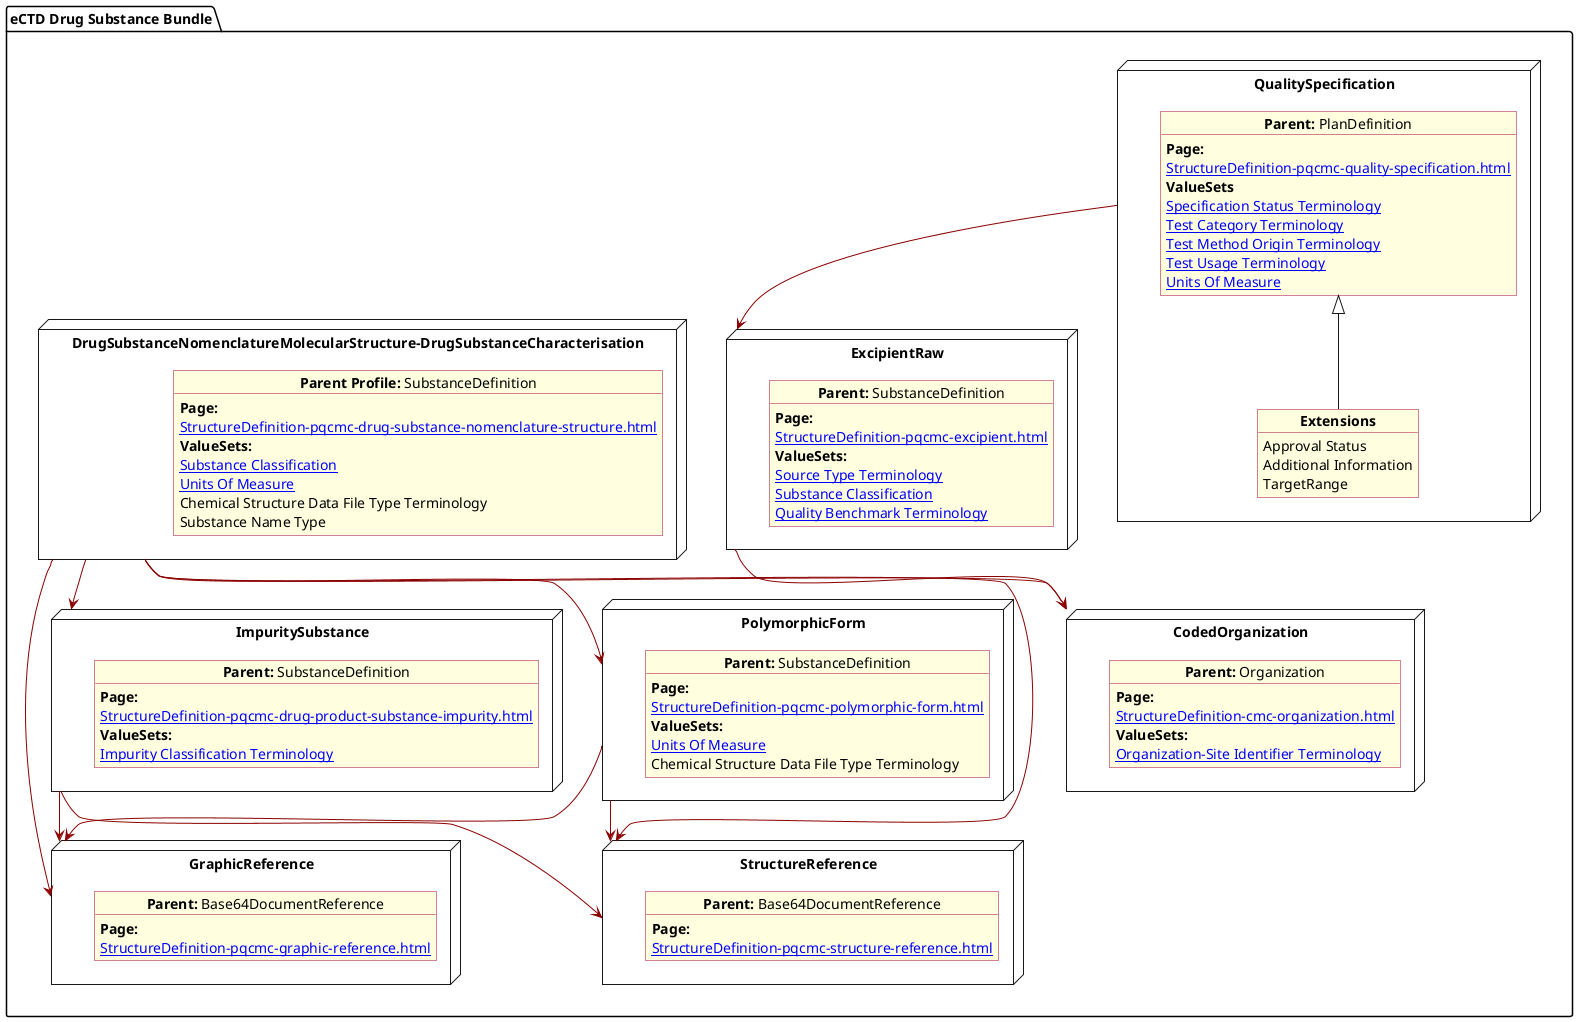 @startuml allSubstance
allowmixing
'Mixed model of use case and object
skinparam svgDimensionStyle false
skinparam ObjectBackgroundColor LightYellow
skinparam ObjectBorderColor #A80036
skinparam activityDiamondBorderColor #A80036
skinparam activityDiamondBackgroundColor lawnGreen
skinparam ClassBorderThickness 4

package "eCTD Drug Substance Bundle" as NODES {

    node "CodedOrganization" as NSO {

        object "**Parent:** Organization" as objAu {
            **Page:**
            [[StructureDefinition-cmc-organization.html]]
            **ValueSets:**
            [[ValueSet-pqcmc-org-identifier-type-terminology.html Organization-Site Identifier Terminology]]
        }
    }

    node "ExcipientRaw" as N2all1 {

        object "**Parent:** SubstanceDefinition" as objall22 {
            **Page:**
            [[StructureDefinition-pqcmc-excipient.html]]
            **ValueSets:**
            [[ValueSet-pqcmc-source-type-terminology.html Source Type Terminology]]
            [[ValueSet-substance-classification.html Substance Classification]]
            [[ValueSet-pqcmc-quality-benchmark-terminology.html Quality Benchmark Terminology]]
        }
    }
    node "QualitySpecification" as N2all {

        object "**Parent:** PlanDefinition" as objall2 {
            **Page:**
            [[StructureDefinition-pqcmc-quality-specification.html]]
            **ValueSets**
            [[ValueSet-pqcmc-specification-status-terminology.html Specification Status Terminology]]
            [[ValueSet-pqcmc-test-category-terminology.html Test Category Terminology]]
            [[ValueSet-pqcmc-test-method-origin-terminology.html Test Method Origin Terminology]]
            [[ValueSet-pqcmc-test-usage-terminology.html Test Usage Terminology]]
            [[ValueSet-pqcmc-units-of-measure.html Units Of Measure]]
        }
        object "**Extensions**" as objallQSEx {
            Approval Status
            Additional Information
            TargetRange
        }
        objall2 <|-- objallQSEx
    }

    node "DrugSubstanceNomenclatureMolecularStructure-DrugSubstanceCharacterisation" as NN {

        object "**Parent Profile:** SubstanceDefinition" as obj33 {
            **Page:**
            [[StructureDefinition-pqcmc-drug-substance-nomenclature-structure.html]]
            **ValueSets:**
            [[ValueSet-substance-classification.html Substance Classification]]
            [[ValueSet-pqcmc-units-of-measure.html Units Of Measure]]
            Chemical Structure Data File Type Terminology
            Substance Name Type
        }
    }

    node "ImpuritySubstance" as N6 {

        object "**Parent:** SubstanceDefinition" as obj2 {
            **Page:**
            [[StructureDefinition-pqcmc-drug-product-substance-impurity.html]]
            **ValueSets:**
            [[ValueSet-pqcmc-impurity-classification-terminology.html Impurity Classification Terminology]]
        }
    }
    node "GraphicReference" as NB64 {

        object "**Parent:** Base64DocumentReference"  as obj64 {
            **Page:**
            [[StructureDefinition-pqcmc-graphic-reference.html]]
        }
    }

    node "PolymorphicForm" as N2 {

        object "**Parent:** SubstanceDefinition" as obj2poly {
            **Page:**
            [[StructureDefinition-pqcmc-polymorphic-form.html]]
            **ValueSets:**
            [[ValueSet-pqcmc-units-of-measure.html Units Of Measure]]
            Chemical Structure Data File Type Terminology
        }
    }

    node "StructureReference" as NBstruc {

        object "**Parent:** Base64DocumentReference"  as objb64 {
            **Page:**
            [[StructureDefinition-pqcmc-structure-reference.html]]
        }
    }


    NN -[#darkred]-> N2
    NN -[#darkred]-> NB64
    NN -[#darkred]-> NBstruc
    NN -[#darkred]-> N6
    N2 -[#darkred]-> NB64
    N2 -[#darkred]-> NBstruc
    NN -[#darkred]-> NSO
    N2all1 -[#darkred]-> NSO
    N2all -[#darkred]-> N2all1
    N6 -[#darkred]-> NB64
    N6 -[#darkred]-> NBstruc
}


@enduml
